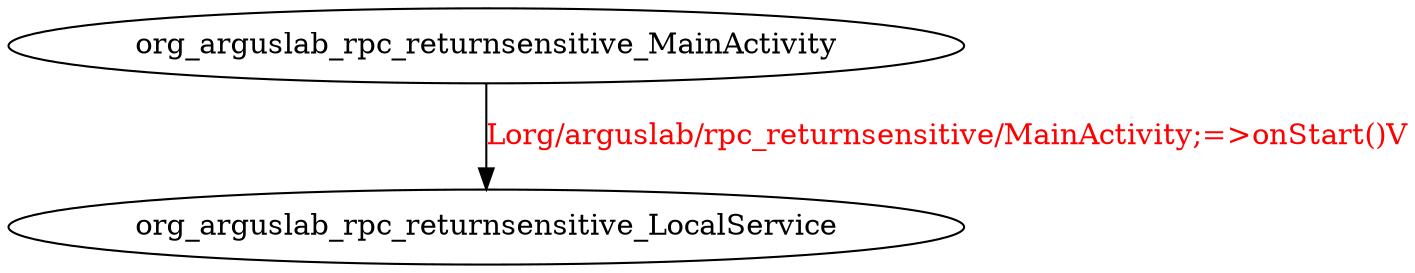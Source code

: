 digraph G {
org_arguslab_rpc_returnsensitive_MainActivity -> org_arguslab_rpc_returnsensitive_LocalService [label="Lorg/arguslab/rpc_returnsensitive/MainActivity;=>onStart()V", fontcolor="red"];
}
